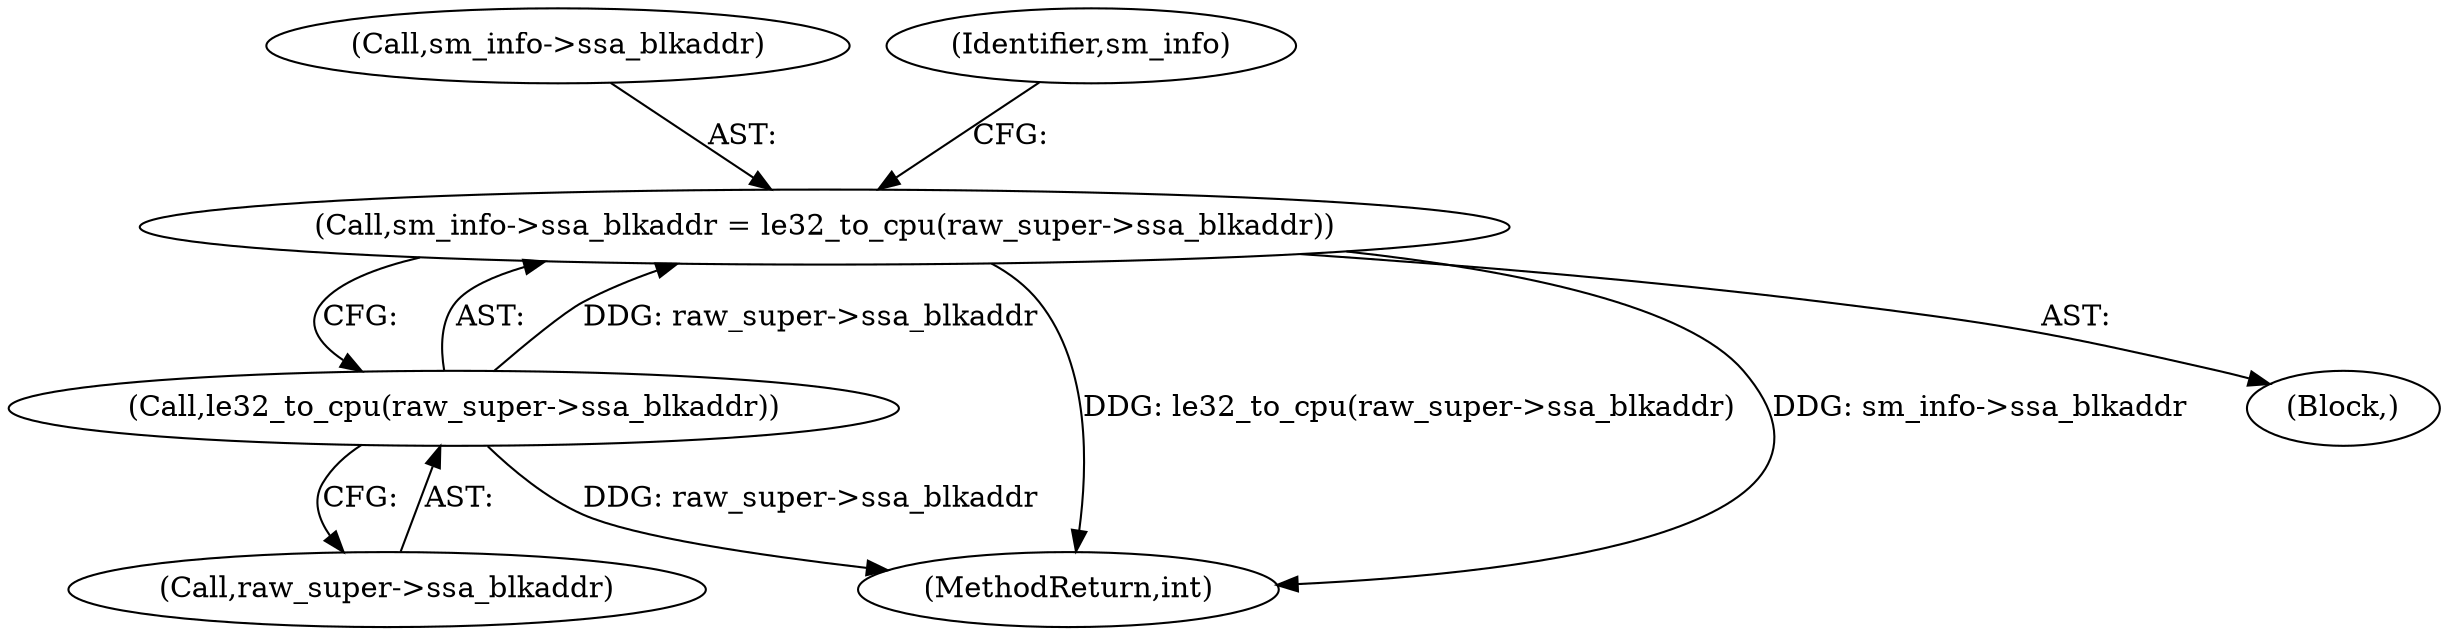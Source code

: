digraph "0_linux_d4fdf8ba0e5808ba9ad6b44337783bd9935e0982@pointer" {
"1000182" [label="(Call,sm_info->ssa_blkaddr = le32_to_cpu(raw_super->ssa_blkaddr))"];
"1000186" [label="(Call,le32_to_cpu(raw_super->ssa_blkaddr))"];
"1000182" [label="(Call,sm_info->ssa_blkaddr = le32_to_cpu(raw_super->ssa_blkaddr))"];
"1000187" [label="(Call,raw_super->ssa_blkaddr)"];
"1000183" [label="(Call,sm_info->ssa_blkaddr)"];
"1000186" [label="(Call,le32_to_cpu(raw_super->ssa_blkaddr))"];
"1000192" [label="(Identifier,sm_info)"];
"1000312" [label="(MethodReturn,int)"];
"1000104" [label="(Block,)"];
"1000182" -> "1000104"  [label="AST: "];
"1000182" -> "1000186"  [label="CFG: "];
"1000183" -> "1000182"  [label="AST: "];
"1000186" -> "1000182"  [label="AST: "];
"1000192" -> "1000182"  [label="CFG: "];
"1000182" -> "1000312"  [label="DDG: le32_to_cpu(raw_super->ssa_blkaddr)"];
"1000182" -> "1000312"  [label="DDG: sm_info->ssa_blkaddr"];
"1000186" -> "1000182"  [label="DDG: raw_super->ssa_blkaddr"];
"1000186" -> "1000187"  [label="CFG: "];
"1000187" -> "1000186"  [label="AST: "];
"1000186" -> "1000312"  [label="DDG: raw_super->ssa_blkaddr"];
}
